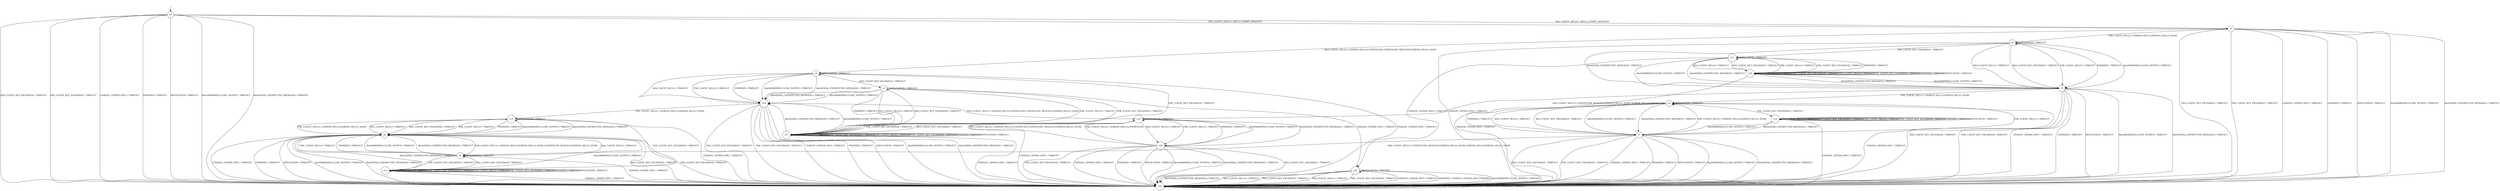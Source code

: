 digraph g {
__start0 [label="" shape="none"];

	s0 [shape="circle" label="s0"];
	s1 [shape="circle" label="s1"];
	s2 [shape="circle" label="s2"];
	s3 [shape="circle" label="s3"];
	s4 [shape="circle" label="s4"];
	s5 [shape="circle" label="s5"];
	s6 [shape="circle" label="s6"];
	s7 [shape="circle" label="s7"];
	s8 [shape="circle" label="s8"];
	s9 [shape="circle" label="s9"];
	s10 [shape="circle" label="s10"];
	s11 [shape="circle" label="s11"];
	s12 [shape="circle" label="s12"];
	s13 [shape="circle" label="s13"];
	s14 [shape="circle" label="s14"];
	s15 [shape="circle" label="s15"];
	s16 [shape="circle" label="s16"];
	s17 [shape="circle" label="s17"];
	s18 [shape="circle" label="s18"];
	s19 [shape="circle" label="s19"];
	s20 [shape="circle" label="s20"];
	s0 -> s1 [label="RSA_CLIENT_HELLO / HELLO_VERIFY_REQUEST"];
	s0 -> s10 [label="RSA_CLIENT_KEY_EXCHANGE / TIMEOUT"];
	s0 -> s1 [label="PSK_CLIENT_HELLO / HELLO_VERIFY_REQUEST"];
	s0 -> s10 [label="PSK_CLIENT_KEY_EXCHANGE / TIMEOUT"];
	s0 -> s10 [label="CHANGE_CIPHER_SPEC / TIMEOUT"];
	s0 -> s10 [label="FINISHED / TIMEOUT"];
	s0 -> s10 [label="APPLICATION / TIMEOUT"];
	s0 -> s10 [label="Alert(WARNING,CLOSE_NOTIFY) / TIMEOUT"];
	s0 -> s10 [label="Alert(FATAL,UNEXPECTED_MESSAGE) / TIMEOUT"];
	s1 -> s2 [label="RSA_CLIENT_HELLO / SERVER_HELLO,CERTIFICATE,CERTIFICATE_REQUEST,SERVER_HELLO_DONE"];
	s1 -> s10 [label="RSA_CLIENT_KEY_EXCHANGE / TIMEOUT"];
	s1 -> s4 [label="PSK_CLIENT_HELLO / SERVER_HELLO,SERVER_HELLO_DONE"];
	s1 -> s10 [label="PSK_CLIENT_KEY_EXCHANGE / TIMEOUT"];
	s1 -> s10 [label="CHANGE_CIPHER_SPEC / TIMEOUT"];
	s1 -> s10 [label="FINISHED / TIMEOUT"];
	s1 -> s10 [label="APPLICATION / TIMEOUT"];
	s1 -> s10 [label="Alert(WARNING,CLOSE_NOTIFY) / TIMEOUT"];
	s1 -> s10 [label="Alert(FATAL,UNEXPECTED_MESSAGE) / TIMEOUT"];
	s2 -> s14 [label="RSA_CLIENT_HELLO / TIMEOUT"];
	s2 -> s3 [label="RSA_CLIENT_KEY_EXCHANGE / TIMEOUT"];
	s2 -> s14 [label="PSK_CLIENT_HELLO / TIMEOUT"];
	s2 -> s17 [label="PSK_CLIENT_KEY_EXCHANGE / TIMEOUT"];
	s2 -> s10 [label="CHANGE_CIPHER_SPEC / TIMEOUT"];
	s2 -> s14 [label="FINISHED / TIMEOUT"];
	s2 -> s2 [label="APPLICATION / TIMEOUT"];
	s2 -> s14 [label="Alert(WARNING,CLOSE_NOTIFY) / TIMEOUT"];
	s2 -> s14 [label="Alert(FATAL,UNEXPECTED_MESSAGE) / TIMEOUT"];
	s3 -> s17 [label="RSA_CLIENT_HELLO / TIMEOUT"];
	s3 -> s17 [label="RSA_CLIENT_KEY_EXCHANGE / TIMEOUT"];
	s3 -> s17 [label="PSK_CLIENT_HELLO / TIMEOUT"];
	s3 -> s17 [label="PSK_CLIENT_KEY_EXCHANGE / TIMEOUT"];
	s3 -> s16 [label="CHANGE_CIPHER_SPEC / TIMEOUT"];
	s3 -> s17 [label="FINISHED / TIMEOUT"];
	s3 -> s3 [label="APPLICATION / TIMEOUT"];
	s3 -> s14 [label="Alert(WARNING,CLOSE_NOTIFY) / TIMEOUT"];
	s3 -> s14 [label="Alert(FATAL,UNEXPECTED_MESSAGE) / TIMEOUT"];
	s4 -> s5 [label="RSA_CLIENT_HELLO / TIMEOUT"];
	s4 -> s5 [label="RSA_CLIENT_KEY_EXCHANGE / TIMEOUT"];
	s4 -> s5 [label="PSK_CLIENT_HELLO / TIMEOUT"];
	s4 -> s11 [label="PSK_CLIENT_KEY_EXCHANGE / TIMEOUT"];
	s4 -> s10 [label="CHANGE_CIPHER_SPEC / TIMEOUT"];
	s4 -> s5 [label="FINISHED / TIMEOUT"];
	s4 -> s4 [label="APPLICATION / TIMEOUT"];
	s4 -> s5 [label="Alert(WARNING,CLOSE_NOTIFY) / TIMEOUT"];
	s4 -> s5 [label="Alert(FATAL,UNEXPECTED_MESSAGE) / TIMEOUT"];
	s5 -> s19 [label="RSA_CLIENT_HELLO / CERTIFICATE_REQUEST,SERVER_HELLO_DONE,SERVER_HELLO,CERTIFICATE"];
	s5 -> s10 [label="RSA_CLIENT_KEY_EXCHANGE / TIMEOUT"];
	s5 -> s6 [label="PSK_CLIENT_HELLO / SERVER_HELLO,SERVER_HELLO_DONE"];
	s5 -> s10 [label="PSK_CLIENT_KEY_EXCHANGE / TIMEOUT"];
	s5 -> s10 [label="CHANGE_CIPHER_SPEC / TIMEOUT"];
	s5 -> s10 [label="FINISHED / TIMEOUT"];
	s5 -> s10 [label="APPLICATION / TIMEOUT"];
	s5 -> s10 [label="Alert(WARNING,CLOSE_NOTIFY) / TIMEOUT"];
	s5 -> s10 [label="Alert(FATAL,UNEXPECTED_MESSAGE) / TIMEOUT"];
	s6 -> s7 [label="RSA_CLIENT_HELLO / TIMEOUT"];
	s6 -> s7 [label="RSA_CLIENT_KEY_EXCHANGE / TIMEOUT"];
	s6 -> s7 [label="PSK_CLIENT_HELLO / TIMEOUT"];
	s6 -> s12 [label="PSK_CLIENT_KEY_EXCHANGE / TIMEOUT"];
	s6 -> s10 [label="CHANGE_CIPHER_SPEC / TIMEOUT"];
	s6 -> s7 [label="FINISHED / TIMEOUT"];
	s6 -> s6 [label="APPLICATION / TIMEOUT"];
	s6 -> s7 [label="Alert(WARNING,CLOSE_NOTIFY) / TIMEOUT"];
	s6 -> s7 [label="Alert(FATAL,UNEXPECTED_MESSAGE) / TIMEOUT"];
	s7 -> s8 [label="RSA_CLIENT_HELLO / CERTIFICATE_REQUEST,SERVER_HELLO_DONE,SERVER_HELLO,SERVER_HELLO_DONE"];
	s7 -> s10 [label="RSA_CLIENT_KEY_EXCHANGE / TIMEOUT"];
	s7 -> s6 [label="PSK_CLIENT_HELLO / SERVER_HELLO,SERVER_HELLO_DONE"];
	s7 -> s10 [label="PSK_CLIENT_KEY_EXCHANGE / TIMEOUT"];
	s7 -> s10 [label="CHANGE_CIPHER_SPEC / TIMEOUT"];
	s7 -> s10 [label="FINISHED / TIMEOUT"];
	s7 -> s10 [label="APPLICATION / TIMEOUT"];
	s7 -> s10 [label="Alert(WARNING,CLOSE_NOTIFY) / TIMEOUT"];
	s7 -> s10 [label="Alert(FATAL,UNEXPECTED_MESSAGE) / TIMEOUT"];
	s8 -> s9 [label="RSA_CLIENT_HELLO / TIMEOUT"];
	s8 -> s13 [label="RSA_CLIENT_KEY_EXCHANGE / TIMEOUT"];
	s8 -> s9 [label="PSK_CLIENT_HELLO / TIMEOUT"];
	s8 -> s13 [label="PSK_CLIENT_KEY_EXCHANGE / TIMEOUT"];
	s8 -> s10 [label="CHANGE_CIPHER_SPEC / TIMEOUT"];
	s8 -> s9 [label="FINISHED / TIMEOUT"];
	s8 -> s8 [label="APPLICATION / TIMEOUT"];
	s8 -> s9 [label="Alert(WARNING,CLOSE_NOTIFY) / TIMEOUT"];
	s8 -> s9 [label="Alert(FATAL,UNEXPECTED_MESSAGE) / TIMEOUT"];
	s9 -> s8 [label="RSA_CLIENT_HELLO / SERVER_HELLO,SERVER_HELLO_DONE,CERTIFICATE_REQUEST,SERVER_HELLO_DONE"];
	s9 -> s10 [label="RSA_CLIENT_KEY_EXCHANGE / TIMEOUT"];
	s9 -> s15 [label="PSK_CLIENT_HELLO / SERVER_HELLO,SERVER_HELLO_DONE"];
	s9 -> s10 [label="PSK_CLIENT_KEY_EXCHANGE / TIMEOUT"];
	s9 -> s10 [label="CHANGE_CIPHER_SPEC / TIMEOUT"];
	s9 -> s10 [label="FINISHED / TIMEOUT"];
	s9 -> s10 [label="APPLICATION / TIMEOUT"];
	s9 -> s10 [label="Alert(WARNING,CLOSE_NOTIFY) / TIMEOUT"];
	s9 -> s10 [label="Alert(FATAL,UNEXPECTED_MESSAGE) / TIMEOUT"];
	s10 -> s10 [label="RSA_CLIENT_HELLO / TIMEOUT"];
	s10 -> s10 [label="RSA_CLIENT_KEY_EXCHANGE / TIMEOUT"];
	s10 -> s10 [label="PSK_CLIENT_HELLO / TIMEOUT"];
	s10 -> s10 [label="PSK_CLIENT_KEY_EXCHANGE / TIMEOUT"];
	s10 -> s10 [label="CHANGE_CIPHER_SPEC / TIMEOUT"];
	s10 -> s10 [label="FINISHED / TIMEOUT"];
	s10 -> s10 [label="APPLICATION / TIMEOUT"];
	s10 -> s10 [label="Alert(WARNING,CLOSE_NOTIFY) / TIMEOUT"];
	s10 -> s10 [label="Alert(FATAL,UNEXPECTED_MESSAGE) / TIMEOUT"];
	s11 -> s18 [label="RSA_CLIENT_HELLO / TIMEOUT"];
	s11 -> s18 [label="RSA_CLIENT_KEY_EXCHANGE / TIMEOUT"];
	s11 -> s18 [label="PSK_CLIENT_HELLO / TIMEOUT"];
	s11 -> s18 [label="PSK_CLIENT_KEY_EXCHANGE / TIMEOUT"];
	s11 -> s16 [label="CHANGE_CIPHER_SPEC / TIMEOUT"];
	s11 -> s18 [label="FINISHED / TIMEOUT"];
	s11 -> s11 [label="APPLICATION / TIMEOUT"];
	s11 -> s5 [label="Alert(WARNING,CLOSE_NOTIFY) / TIMEOUT"];
	s11 -> s5 [label="Alert(FATAL,UNEXPECTED_MESSAGE) / TIMEOUT"];
	s12 -> s12 [label="RSA_CLIENT_HELLO / TIMEOUT"];
	s12 -> s12 [label="RSA_CLIENT_KEY_EXCHANGE / TIMEOUT"];
	s12 -> s12 [label="PSK_CLIENT_HELLO / TIMEOUT"];
	s12 -> s12 [label="PSK_CLIENT_KEY_EXCHANGE / TIMEOUT"];
	s12 -> s10 [label="CHANGE_CIPHER_SPEC / TIMEOUT"];
	s12 -> s12 [label="FINISHED / TIMEOUT"];
	s12 -> s12 [label="APPLICATION / TIMEOUT"];
	s12 -> s7 [label="Alert(WARNING,CLOSE_NOTIFY) / TIMEOUT"];
	s12 -> s7 [label="Alert(FATAL,UNEXPECTED_MESSAGE) / TIMEOUT"];
	s13 -> s13 [label="RSA_CLIENT_HELLO / TIMEOUT"];
	s13 -> s13 [label="RSA_CLIENT_KEY_EXCHANGE / TIMEOUT"];
	s13 -> s13 [label="PSK_CLIENT_HELLO / TIMEOUT"];
	s13 -> s13 [label="PSK_CLIENT_KEY_EXCHANGE / TIMEOUT"];
	s13 -> s10 [label="CHANGE_CIPHER_SPEC / TIMEOUT"];
	s13 -> s13 [label="FINISHED / TIMEOUT"];
	s13 -> s13 [label="APPLICATION / TIMEOUT"];
	s13 -> s9 [label="Alert(WARNING,CLOSE_NOTIFY) / TIMEOUT"];
	s13 -> s9 [label="Alert(FATAL,UNEXPECTED_MESSAGE) / TIMEOUT"];
	s14 -> s19 [label="RSA_CLIENT_HELLO / SERVER_HELLO,CERTIFICATE,CERTIFICATE_REQUEST,SERVER_HELLO_DONE"];
	s14 -> s10 [label="RSA_CLIENT_KEY_EXCHANGE / TIMEOUT"];
	s14 -> s15 [label="PSK_CLIENT_HELLO / SERVER_HELLO,SERVER_HELLO_DONE"];
	s14 -> s10 [label="PSK_CLIENT_KEY_EXCHANGE / TIMEOUT"];
	s14 -> s10 [label="CHANGE_CIPHER_SPEC / TIMEOUT"];
	s14 -> s10 [label="FINISHED / TIMEOUT"];
	s14 -> s10 [label="APPLICATION / TIMEOUT"];
	s14 -> s10 [label="Alert(WARNING,CLOSE_NOTIFY) / TIMEOUT"];
	s14 -> s10 [label="Alert(FATAL,UNEXPECTED_MESSAGE) / TIMEOUT"];
	s15 -> s9 [label="RSA_CLIENT_HELLO / TIMEOUT"];
	s15 -> s9 [label="RSA_CLIENT_KEY_EXCHANGE / TIMEOUT"];
	s15 -> s9 [label="PSK_CLIENT_HELLO / TIMEOUT"];
	s15 -> s13 [label="PSK_CLIENT_KEY_EXCHANGE / TIMEOUT"];
	s15 -> s10 [label="CHANGE_CIPHER_SPEC / TIMEOUT"];
	s15 -> s9 [label="FINISHED / TIMEOUT"];
	s15 -> s15 [label="APPLICATION / TIMEOUT"];
	s15 -> s9 [label="Alert(WARNING,CLOSE_NOTIFY) / TIMEOUT"];
	s15 -> s9 [label="Alert(FATAL,UNEXPECTED_MESSAGE) / TIMEOUT"];
	s16 -> s10 [label="RSA_CLIENT_HELLO / TIMEOUT"];
	s16 -> s10 [label="RSA_CLIENT_KEY_EXCHANGE / TIMEOUT"];
	s16 -> s10 [label="PSK_CLIENT_HELLO / TIMEOUT"];
	s16 -> s10 [label="PSK_CLIENT_KEY_EXCHANGE / TIMEOUT"];
	s16 -> s10 [label="CHANGE_CIPHER_SPEC / TIMEOUT"];
	s16 -> s10 [label="FINISHED / CHANGE_CIPHER_SPEC,FINISHED"];
	s16 -> s16 [label="APPLICATION / TIMEOUT"];
	s16 -> s10 [label="Alert(WARNING,CLOSE_NOTIFY) / TIMEOUT"];
	s16 -> s10 [label="Alert(FATAL,UNEXPECTED_MESSAGE) / TIMEOUT"];
	s17 -> s17 [label="RSA_CLIENT_HELLO / TIMEOUT"];
	s17 -> s17 [label="RSA_CLIENT_KEY_EXCHANGE / TIMEOUT"];
	s17 -> s17 [label="PSK_CLIENT_HELLO / TIMEOUT"];
	s17 -> s17 [label="PSK_CLIENT_KEY_EXCHANGE / TIMEOUT"];
	s17 -> s10 [label="CHANGE_CIPHER_SPEC / TIMEOUT"];
	s17 -> s17 [label="FINISHED / TIMEOUT"];
	s17 -> s17 [label="APPLICATION / TIMEOUT"];
	s17 -> s14 [label="Alert(WARNING,CLOSE_NOTIFY) / TIMEOUT"];
	s17 -> s14 [label="Alert(FATAL,UNEXPECTED_MESSAGE) / TIMEOUT"];
	s18 -> s18 [label="RSA_CLIENT_HELLO / TIMEOUT"];
	s18 -> s18 [label="RSA_CLIENT_KEY_EXCHANGE / TIMEOUT"];
	s18 -> s18 [label="PSK_CLIENT_HELLO / TIMEOUT"];
	s18 -> s18 [label="PSK_CLIENT_KEY_EXCHANGE / TIMEOUT"];
	s18 -> s10 [label="CHANGE_CIPHER_SPEC / TIMEOUT"];
	s18 -> s18 [label="FINISHED / TIMEOUT"];
	s18 -> s18 [label="APPLICATION / TIMEOUT"];
	s18 -> s5 [label="Alert(WARNING,CLOSE_NOTIFY) / TIMEOUT"];
	s18 -> s5 [label="Alert(FATAL,UNEXPECTED_MESSAGE) / TIMEOUT"];
	s19 -> s20 [label="RSA_CLIENT_HELLO / TIMEOUT"];
	s19 -> s17 [label="RSA_CLIENT_KEY_EXCHANGE / TIMEOUT"];
	s19 -> s20 [label="PSK_CLIENT_HELLO / TIMEOUT"];
	s19 -> s17 [label="PSK_CLIENT_KEY_EXCHANGE / TIMEOUT"];
	s19 -> s10 [label="CHANGE_CIPHER_SPEC / TIMEOUT"];
	s19 -> s20 [label="FINISHED / TIMEOUT"];
	s19 -> s19 [label="APPLICATION / TIMEOUT"];
	s19 -> s20 [label="Alert(WARNING,CLOSE_NOTIFY) / TIMEOUT"];
	s19 -> s20 [label="Alert(FATAL,UNEXPECTED_MESSAGE) / TIMEOUT"];
	s20 -> s19 [label="RSA_CLIENT_HELLO / SERVER_HELLO,CERTIFICATE,CERTIFICATE_REQUEST,SERVER_HELLO_DONE"];
	s20 -> s10 [label="RSA_CLIENT_KEY_EXCHANGE / TIMEOUT"];
	s20 -> s19 [label="PSK_CLIENT_HELLO / SERVER_HELLO,CERTIFICATE"];
	s20 -> s10 [label="PSK_CLIENT_KEY_EXCHANGE / TIMEOUT"];
	s20 -> s10 [label="CHANGE_CIPHER_SPEC / TIMEOUT"];
	s20 -> s10 [label="FINISHED / TIMEOUT"];
	s20 -> s10 [label="APPLICATION / TIMEOUT"];
	s20 -> s10 [label="Alert(WARNING,CLOSE_NOTIFY) / TIMEOUT"];
	s20 -> s10 [label="Alert(FATAL,UNEXPECTED_MESSAGE) / TIMEOUT"];

__start0 -> s0;
}
